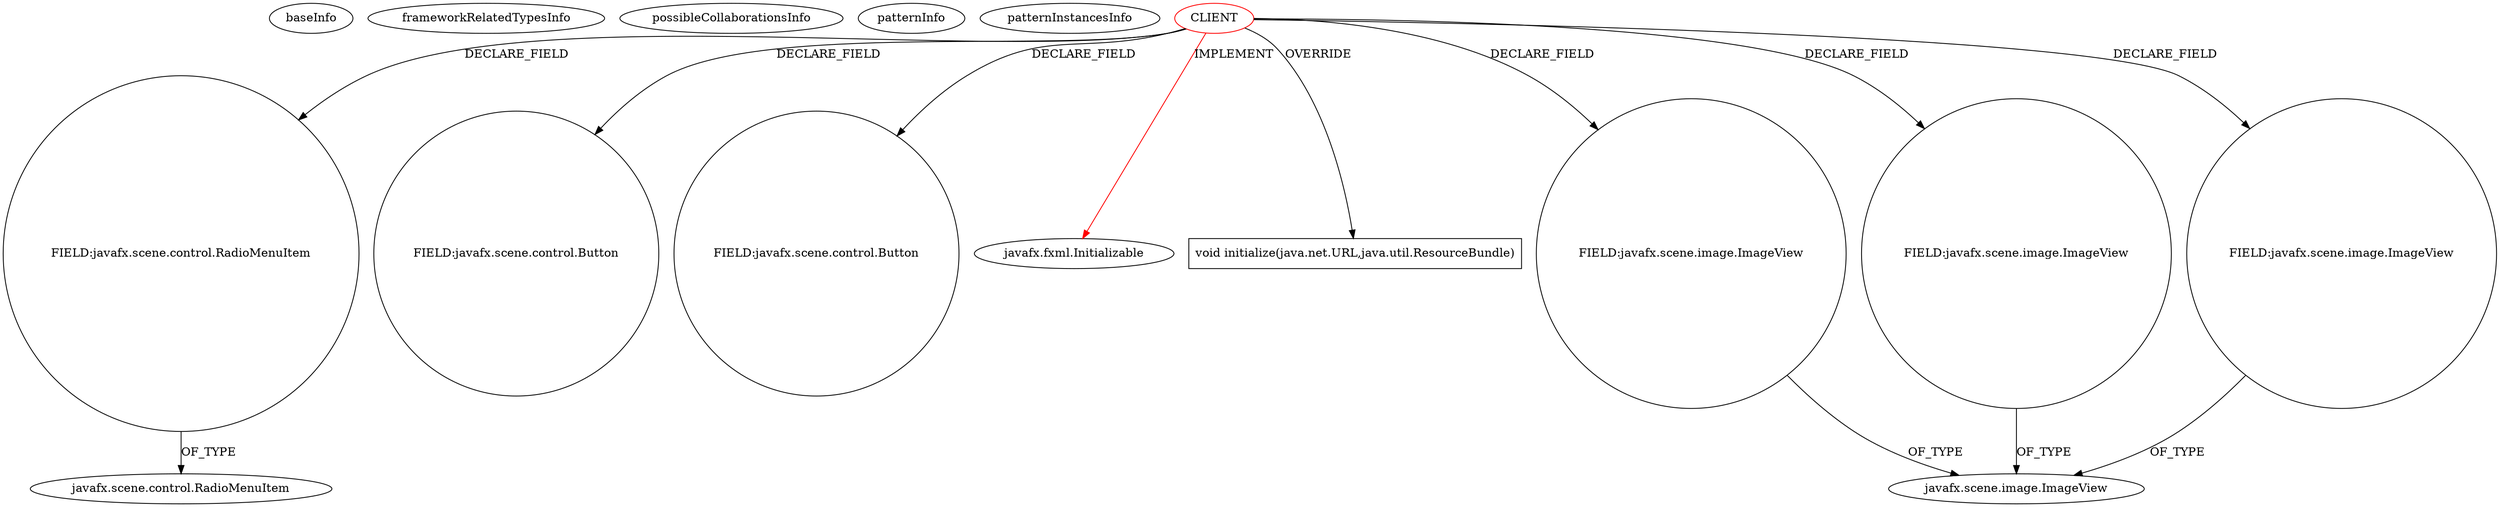 digraph {
baseInfo[graphId=2907,category="pattern",isAnonymous=false,possibleRelation=false]
frameworkRelatedTypesInfo[0="javafx.fxml.Initializable"]
possibleCollaborationsInfo[]
patternInfo[frequency=2.0,patternRootClient=0]
patternInstancesInfo[0="dodaio-SoftwareBlack21G~/dodaio-SoftwareBlack21G/SoftwareBlack21G-master/Blackjack/src/Viewer/MainGamev2Controller.java~MainGamev2Controller~2521",1="svadlamudi-GaussJordanElimination~/svadlamudi-GaussJordanElimination/GaussJordanElimination-master/src/gauss/jordan/elimination/MainController.java~MainController~4396"]
71[label="FIELD:javafx.scene.control.RadioMenuItem",vertexType="FIELD_DECLARATION",isFrameworkType=false,shape=circle]
66[label="javafx.scene.control.RadioMenuItem",vertexType="FRAMEWORK_CLASS_TYPE",isFrameworkType=false]
0[label="CLIENT",vertexType="ROOT_CLIENT_CLASS_DECLARATION",isFrameworkType=false,color=red]
3[label="FIELD:javafx.scene.control.Button",vertexType="FIELD_DECLARATION",isFrameworkType=false,shape=circle]
5[label="FIELD:javafx.scene.control.Button",vertexType="FIELD_DECLARATION",isFrameworkType=false,shape=circle]
2[label="javafx.fxml.Initializable",vertexType="FRAMEWORK_INTERFACE_TYPE",isFrameworkType=false]
73[label="void initialize(java.net.URL,java.util.ResourceBundle)",vertexType="OVERRIDING_METHOD_DECLARATION",isFrameworkType=false,shape=box]
15[label="FIELD:javafx.scene.image.ImageView",vertexType="FIELD_DECLARATION",isFrameworkType=false,shape=circle]
16[label="javafx.scene.image.ImageView",vertexType="FRAMEWORK_CLASS_TYPE",isFrameworkType=false]
59[label="FIELD:javafx.scene.image.ImageView",vertexType="FIELD_DECLARATION",isFrameworkType=false,shape=circle]
49[label="FIELD:javafx.scene.image.ImageView",vertexType="FIELD_DECLARATION",isFrameworkType=false,shape=circle]
0->3[label="DECLARE_FIELD"]
71->66[label="OF_TYPE"]
0->15[label="DECLARE_FIELD"]
0->49[label="DECLARE_FIELD"]
49->16[label="OF_TYPE"]
0->71[label="DECLARE_FIELD"]
0->73[label="OVERRIDE"]
59->16[label="OF_TYPE"]
0->5[label="DECLARE_FIELD"]
0->2[label="IMPLEMENT",color=red]
15->16[label="OF_TYPE"]
0->59[label="DECLARE_FIELD"]
}

